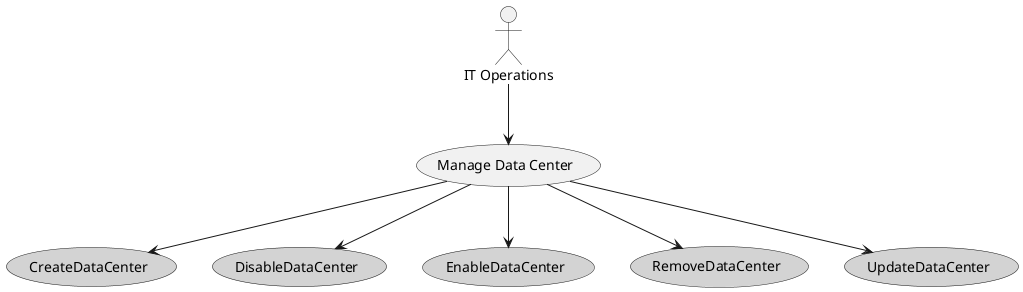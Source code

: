 @startuml


usecase "Manage Data Center" as ManageDataCenter

Actor "IT Operations" as ITOperations

ITOperations --> ManageDataCenter



usecase "CreateDataCenter" as CreateDataCenter #lightgrey

ManageDataCenter --> CreateDataCenter

usecase "DisableDataCenter" as DisableDataCenter #lightgrey

ManageDataCenter --> DisableDataCenter

usecase "EnableDataCenter" as EnableDataCenter #lightgrey

ManageDataCenter --> EnableDataCenter

usecase "RemoveDataCenter" as RemoveDataCenter #lightgrey

ManageDataCenter --> RemoveDataCenter

usecase "UpdateDataCenter" as UpdateDataCenter #lightgrey

ManageDataCenter --> UpdateDataCenter

@enduml
